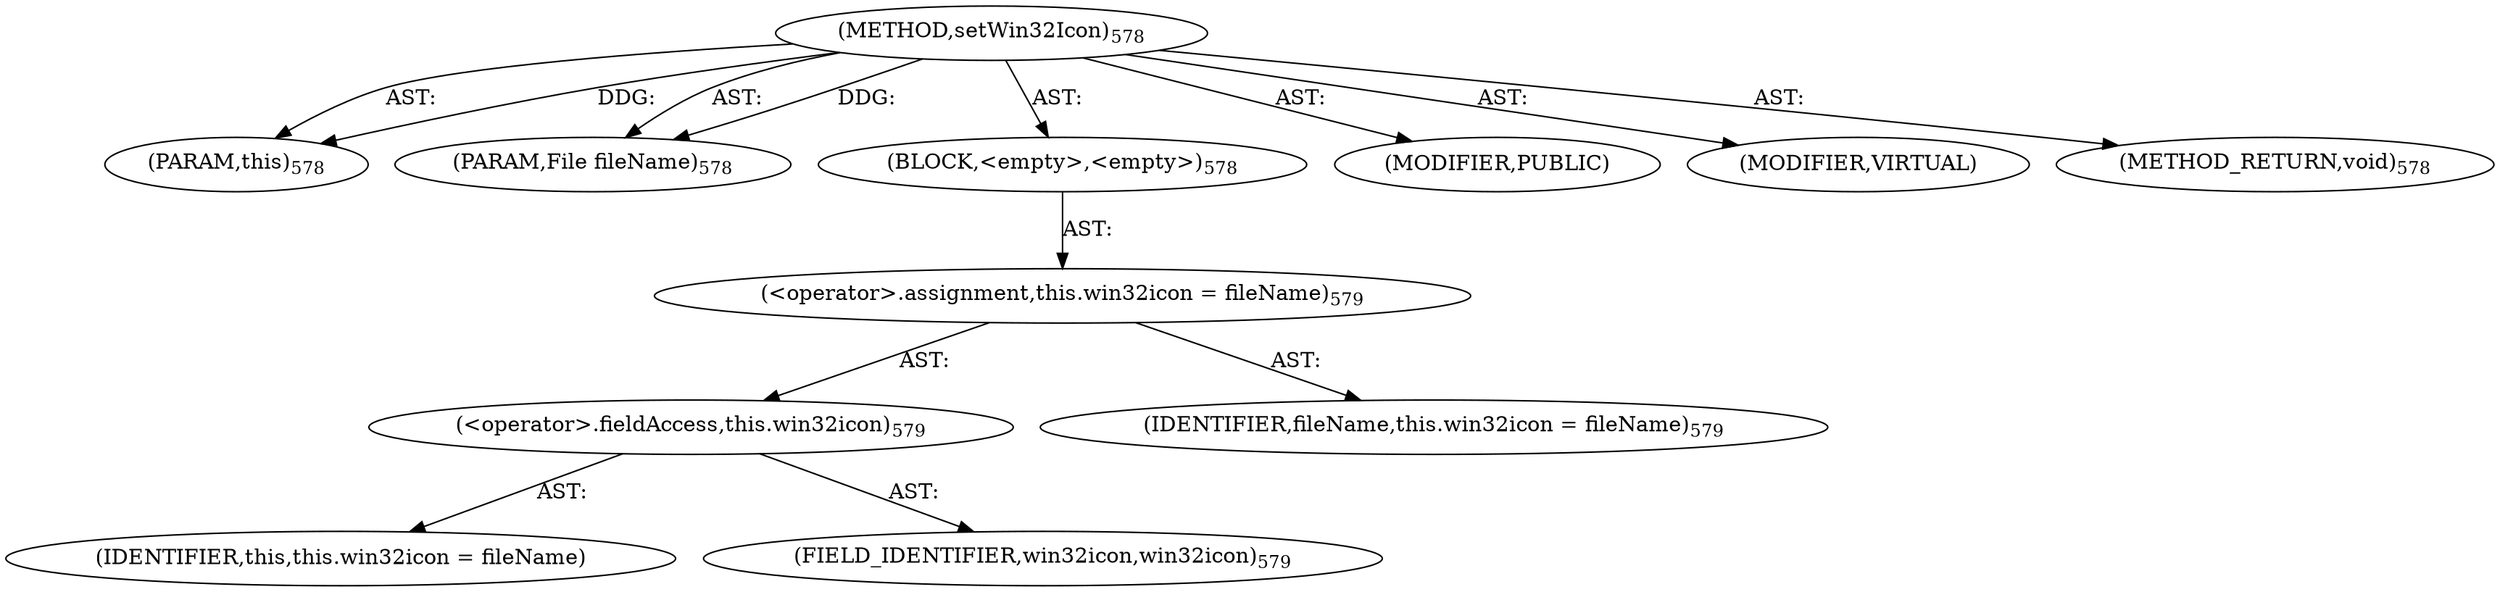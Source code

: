 digraph "setWin32Icon" {  
"111669149726" [label = <(METHOD,setWin32Icon)<SUB>578</SUB>> ]
"115964117045" [label = <(PARAM,this)<SUB>578</SUB>> ]
"115964117046" [label = <(PARAM,File fileName)<SUB>578</SUB>> ]
"25769803821" [label = <(BLOCK,&lt;empty&gt;,&lt;empty&gt;)<SUB>578</SUB>> ]
"30064771224" [label = <(&lt;operator&gt;.assignment,this.win32icon = fileName)<SUB>579</SUB>> ]
"30064771225" [label = <(&lt;operator&gt;.fieldAccess,this.win32icon)<SUB>579</SUB>> ]
"68719476869" [label = <(IDENTIFIER,this,this.win32icon = fileName)> ]
"55834574908" [label = <(FIELD_IDENTIFIER,win32icon,win32icon)<SUB>579</SUB>> ]
"68719476870" [label = <(IDENTIFIER,fileName,this.win32icon = fileName)<SUB>579</SUB>> ]
"133143986259" [label = <(MODIFIER,PUBLIC)> ]
"133143986260" [label = <(MODIFIER,VIRTUAL)> ]
"128849018910" [label = <(METHOD_RETURN,void)<SUB>578</SUB>> ]
  "111669149726" -> "115964117045"  [ label = "AST: "] 
  "111669149726" -> "115964117046"  [ label = "AST: "] 
  "111669149726" -> "25769803821"  [ label = "AST: "] 
  "111669149726" -> "133143986259"  [ label = "AST: "] 
  "111669149726" -> "133143986260"  [ label = "AST: "] 
  "111669149726" -> "128849018910"  [ label = "AST: "] 
  "25769803821" -> "30064771224"  [ label = "AST: "] 
  "30064771224" -> "30064771225"  [ label = "AST: "] 
  "30064771224" -> "68719476870"  [ label = "AST: "] 
  "30064771225" -> "68719476869"  [ label = "AST: "] 
  "30064771225" -> "55834574908"  [ label = "AST: "] 
  "111669149726" -> "115964117045"  [ label = "DDG: "] 
  "111669149726" -> "115964117046"  [ label = "DDG: "] 
}
